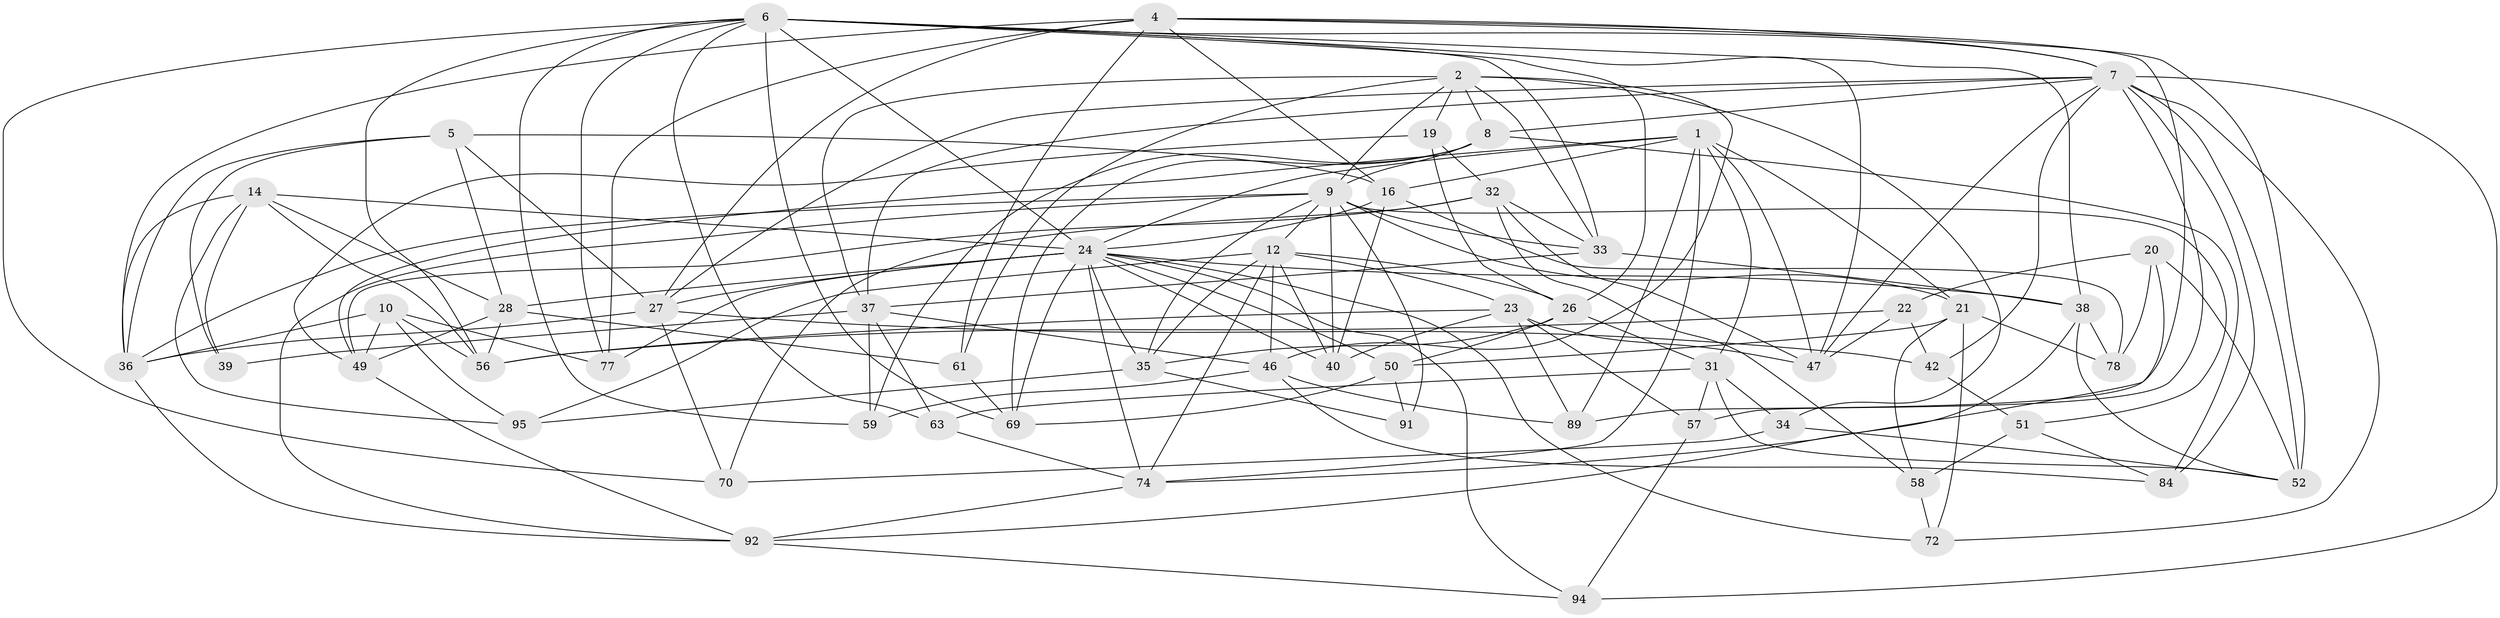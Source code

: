// original degree distribution, {4: 1.0}
// Generated by graph-tools (version 1.1) at 2025/20/03/04/25 18:20:37]
// undirected, 56 vertices, 162 edges
graph export_dot {
graph [start="1"]
  node [color=gray90,style=filled];
  1 [super="+15"];
  2 [super="+3"];
  4 [super="+83+101"];
  5 [super="+98"];
  6 [super="+107+45+25"];
  7 [super="+17+67"];
  8 [super="+11"];
  9 [super="+13"];
  10 [super="+54"];
  12 [super="+43+73"];
  14 [super="+18"];
  16 [super="+99"];
  19;
  20;
  21 [super="+110"];
  22;
  23 [super="+108"];
  24 [super="+53+29+103"];
  26 [super="+100"];
  27 [super="+75+93"];
  28 [super="+90"];
  31 [super="+66"];
  32 [super="+55"];
  33 [super="+106"];
  34;
  35 [super="+111"];
  36 [super="+62+81"];
  37 [super="+44"];
  38 [super="+60"];
  39;
  40 [super="+65"];
  42;
  46 [super="+112"];
  47 [super="+97"];
  49 [super="+105"];
  50 [super="+85"];
  51;
  52 [super="+79"];
  56 [super="+87"];
  57;
  58;
  59;
  61;
  63;
  69 [super="+71"];
  70;
  72;
  74 [super="+88"];
  77;
  78;
  84;
  89;
  91;
  92 [super="+113"];
  94;
  95;
  1 -- 49;
  1 -- 21;
  1 -- 89;
  1 -- 31;
  1 -- 47;
  1 -- 74;
  1 -- 16;
  1 -- 24;
  2 -- 34;
  2 -- 8;
  2 -- 46;
  2 -- 33;
  2 -- 19;
  2 -- 61;
  2 -- 37;
  2 -- 9;
  4 -- 61;
  4 -- 77;
  4 -- 16;
  4 -- 36;
  4 -- 89;
  4 -- 27;
  4 -- 7;
  4 -- 52;
  5 -- 39;
  5 -- 36;
  5 -- 28;
  5 -- 27 [weight=2];
  5 -- 16;
  6 -- 70;
  6 -- 63;
  6 -- 56;
  6 -- 47;
  6 -- 7;
  6 -- 33;
  6 -- 38;
  6 -- 26;
  6 -- 59;
  6 -- 77;
  6 -- 69;
  6 -- 24;
  7 -- 8;
  7 -- 42;
  7 -- 52;
  7 -- 57;
  7 -- 27;
  7 -- 47;
  7 -- 37;
  7 -- 72;
  7 -- 84;
  7 -- 94;
  8 -- 84;
  8 -- 9;
  8 -- 59;
  8 -- 69;
  9 -- 51;
  9 -- 21;
  9 -- 33;
  9 -- 35;
  9 -- 36;
  9 -- 40;
  9 -- 12;
  9 -- 91 [weight=2];
  9 -- 92;
  10 -- 56;
  10 -- 77;
  10 -- 36 [weight=2];
  10 -- 95;
  10 -- 49;
  12 -- 95;
  12 -- 26;
  12 -- 74;
  12 -- 46;
  12 -- 35;
  12 -- 40;
  12 -- 23;
  14 -- 39;
  14 -- 95;
  14 -- 56;
  14 -- 24;
  14 -- 28;
  14 -- 36;
  16 -- 78;
  16 -- 40;
  16 -- 24;
  19 -- 49;
  19 -- 32;
  19 -- 26;
  20 -- 22;
  20 -- 52;
  20 -- 78;
  20 -- 74;
  21 -- 58;
  21 -- 72;
  21 -- 50;
  21 -- 78;
  22 -- 42;
  22 -- 56;
  22 -- 47;
  23 -- 89;
  23 -- 57;
  23 -- 40;
  23 -- 56;
  23 -- 47;
  24 -- 77;
  24 -- 40 [weight=2];
  24 -- 35;
  24 -- 72;
  24 -- 74;
  24 -- 50;
  24 -- 28;
  24 -- 94;
  24 -- 27;
  24 -- 69;
  24 -- 38;
  26 -- 50;
  26 -- 35;
  26 -- 31;
  27 -- 36;
  27 -- 70;
  27 -- 42;
  28 -- 56;
  28 -- 61;
  28 -- 49;
  31 -- 57;
  31 -- 34;
  31 -- 63;
  31 -- 52;
  32 -- 70;
  32 -- 58;
  32 -- 47;
  32 -- 33;
  32 -- 49;
  33 -- 38;
  33 -- 37;
  34 -- 70;
  34 -- 52;
  35 -- 95;
  35 -- 91;
  36 -- 92;
  37 -- 39 [weight=2];
  37 -- 59;
  37 -- 63;
  37 -- 46;
  38 -- 92;
  38 -- 52;
  38 -- 78;
  42 -- 51;
  46 -- 89;
  46 -- 59;
  46 -- 84;
  49 -- 92;
  50 -- 91;
  50 -- 69 [weight=2];
  51 -- 84;
  51 -- 58;
  57 -- 94;
  58 -- 72;
  61 -- 69;
  63 -- 74;
  74 -- 92;
  92 -- 94;
}
